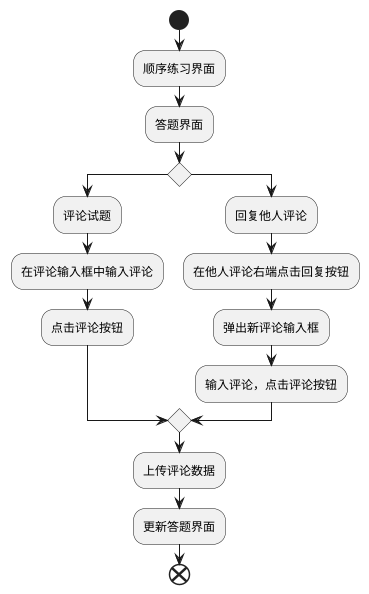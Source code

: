 @startuml
    start
    :顺序练习界面;
    :答题界面;
    if ()
    :评论试题;
    :在评论输入框中输入评论;
    :点击评论按钮;
    else
    :回复他人评论;
    :在他人评论右端点击回复按钮;
    :弹出新评论输入框;
    :输入评论，点击评论按钮;
    endif
    :上传评论数据;
    :更新答题界面;
    end
@enduml